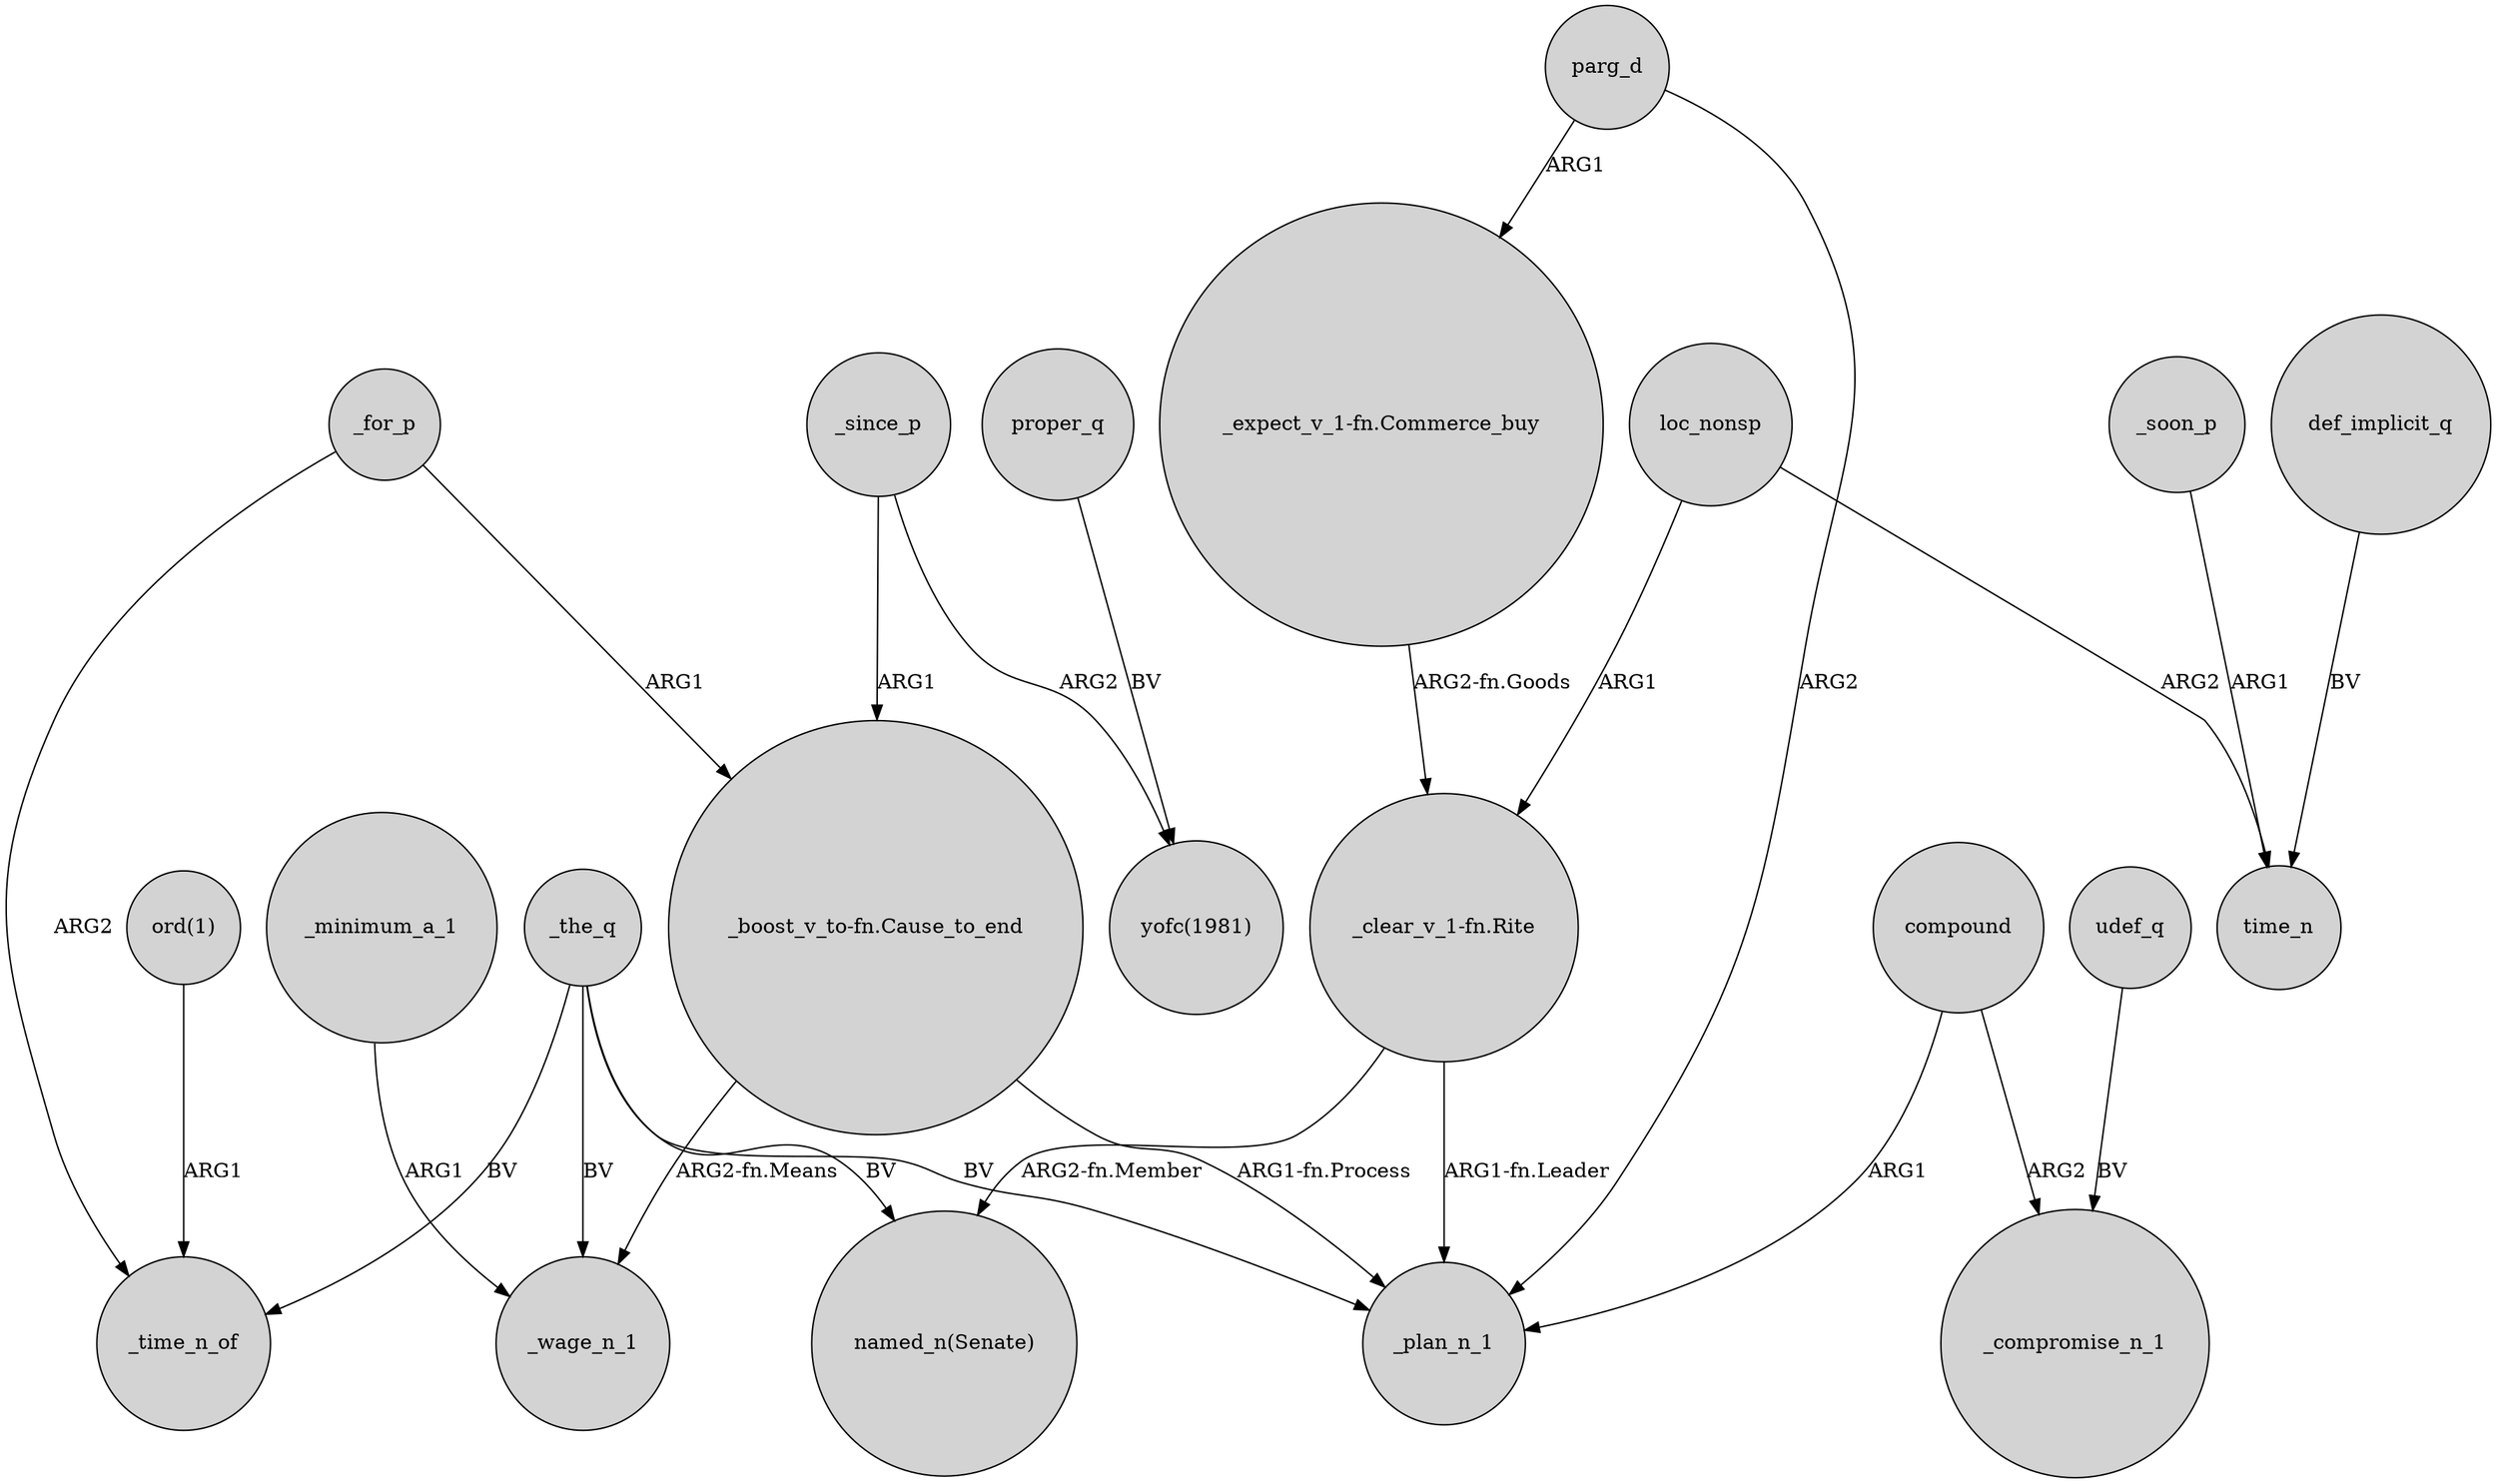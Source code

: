 digraph {
	node [shape=circle style=filled]
	"_boost_v_to-fn.Cause_to_end" -> _plan_n_1 [label="ARG1-fn.Process"]
	_since_p -> "_boost_v_to-fn.Cause_to_end" [label=ARG1]
	udef_q -> _compromise_n_1 [label=BV]
	_the_q -> "named_n(Senate)" [label=BV]
	parg_d -> _plan_n_1 [label=ARG2]
	loc_nonsp -> "_clear_v_1-fn.Rite" [label=ARG1]
	_minimum_a_1 -> _wage_n_1 [label=ARG1]
	"ord(1)" -> _time_n_of [label=ARG1]
	"_clear_v_1-fn.Rite" -> _plan_n_1 [label="ARG1-fn.Leader"]
	"_clear_v_1-fn.Rite" -> "named_n(Senate)" [label="ARG2-fn.Member"]
	_soon_p -> time_n [label=ARG1]
	_the_q -> _wage_n_1 [label=BV]
	"_boost_v_to-fn.Cause_to_end" -> _wage_n_1 [label="ARG2-fn.Means"]
	_the_q -> _time_n_of [label=BV]
	compound -> _compromise_n_1 [label=ARG2]
	_for_p -> _time_n_of [label=ARG2]
	"_expect_v_1-fn.Commerce_buy" -> "_clear_v_1-fn.Rite" [label="ARG2-fn.Goods"]
	proper_q -> "yofc(1981)" [label=BV]
	_since_p -> "yofc(1981)" [label=ARG2]
	loc_nonsp -> time_n [label=ARG2]
	compound -> _plan_n_1 [label=ARG1]
	_the_q -> _plan_n_1 [label=BV]
	parg_d -> "_expect_v_1-fn.Commerce_buy" [label=ARG1]
	def_implicit_q -> time_n [label=BV]
	_for_p -> "_boost_v_to-fn.Cause_to_end" [label=ARG1]
}
